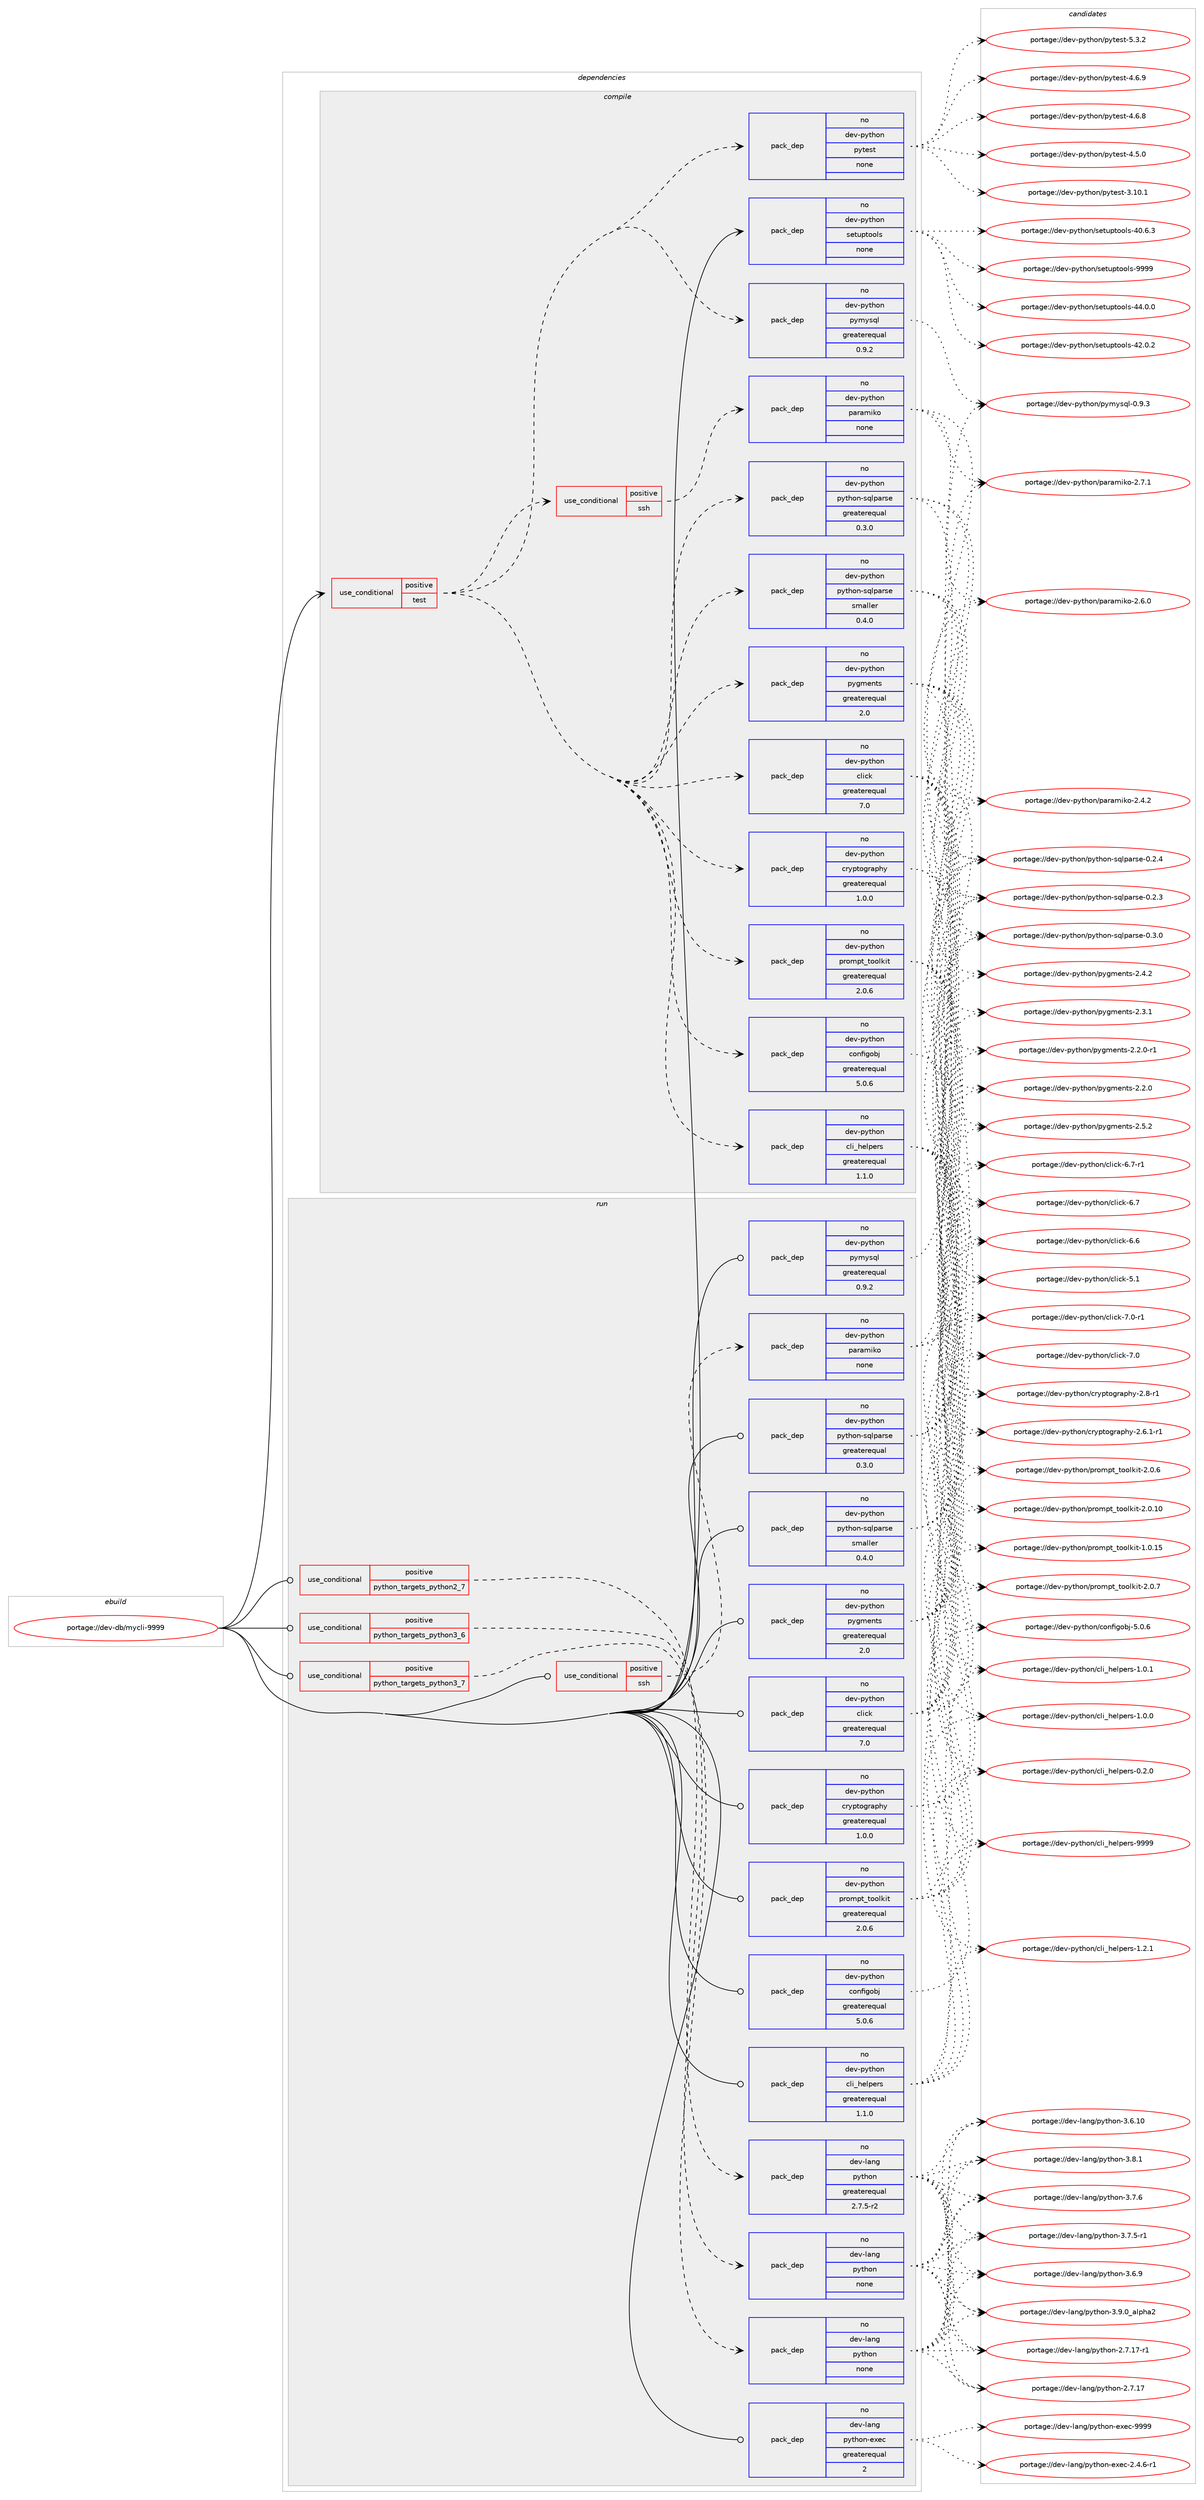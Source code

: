 digraph prolog {

# *************
# Graph options
# *************

newrank=true;
concentrate=true;
compound=true;
graph [rankdir=LR,fontname=Helvetica,fontsize=10,ranksep=1.5];#, ranksep=2.5, nodesep=0.2];
edge  [arrowhead=vee];
node  [fontname=Helvetica,fontsize=10];

# **********
# The ebuild
# **********

subgraph cluster_leftcol {
color=gray;
rank=same;
label=<<i>ebuild</i>>;
id [label="portage://dev-db/mycli-9999", color=red, width=4, href="../dev-db/mycli-9999.svg"];
}

# ****************
# The dependencies
# ****************

subgraph cluster_midcol {
color=gray;
label=<<i>dependencies</i>>;
subgraph cluster_compile {
fillcolor="#eeeeee";
style=filled;
label=<<i>compile</i>>;
subgraph cond138036 {
dependency582693 [label=<<TABLE BORDER="0" CELLBORDER="1" CELLSPACING="0" CELLPADDING="4"><TR><TD ROWSPAN="3" CELLPADDING="10">use_conditional</TD></TR><TR><TD>positive</TD></TR><TR><TD>test</TD></TR></TABLE>>, shape=none, color=red];
subgraph pack437403 {
dependency582694 [label=<<TABLE BORDER="0" CELLBORDER="1" CELLSPACING="0" CELLPADDING="4" WIDTH="220"><TR><TD ROWSPAN="6" CELLPADDING="30">pack_dep</TD></TR><TR><TD WIDTH="110">no</TD></TR><TR><TD>dev-python</TD></TR><TR><TD>pytest</TD></TR><TR><TD>none</TD></TR><TR><TD></TD></TR></TABLE>>, shape=none, color=blue];
}
dependency582693:e -> dependency582694:w [weight=20,style="dashed",arrowhead="vee"];
subgraph pack437404 {
dependency582695 [label=<<TABLE BORDER="0" CELLBORDER="1" CELLSPACING="0" CELLPADDING="4" WIDTH="220"><TR><TD ROWSPAN="6" CELLPADDING="30">pack_dep</TD></TR><TR><TD WIDTH="110">no</TD></TR><TR><TD>dev-python</TD></TR><TR><TD>cli_helpers</TD></TR><TR><TD>greaterequal</TD></TR><TR><TD>1.1.0</TD></TR></TABLE>>, shape=none, color=blue];
}
dependency582693:e -> dependency582695:w [weight=20,style="dashed",arrowhead="vee"];
subgraph pack437405 {
dependency582696 [label=<<TABLE BORDER="0" CELLBORDER="1" CELLSPACING="0" CELLPADDING="4" WIDTH="220"><TR><TD ROWSPAN="6" CELLPADDING="30">pack_dep</TD></TR><TR><TD WIDTH="110">no</TD></TR><TR><TD>dev-python</TD></TR><TR><TD>click</TD></TR><TR><TD>greaterequal</TD></TR><TR><TD>7.0</TD></TR></TABLE>>, shape=none, color=blue];
}
dependency582693:e -> dependency582696:w [weight=20,style="dashed",arrowhead="vee"];
subgraph pack437406 {
dependency582697 [label=<<TABLE BORDER="0" CELLBORDER="1" CELLSPACING="0" CELLPADDING="4" WIDTH="220"><TR><TD ROWSPAN="6" CELLPADDING="30">pack_dep</TD></TR><TR><TD WIDTH="110">no</TD></TR><TR><TD>dev-python</TD></TR><TR><TD>configobj</TD></TR><TR><TD>greaterequal</TD></TR><TR><TD>5.0.6</TD></TR></TABLE>>, shape=none, color=blue];
}
dependency582693:e -> dependency582697:w [weight=20,style="dashed",arrowhead="vee"];
subgraph pack437407 {
dependency582698 [label=<<TABLE BORDER="0" CELLBORDER="1" CELLSPACING="0" CELLPADDING="4" WIDTH="220"><TR><TD ROWSPAN="6" CELLPADDING="30">pack_dep</TD></TR><TR><TD WIDTH="110">no</TD></TR><TR><TD>dev-python</TD></TR><TR><TD>cryptography</TD></TR><TR><TD>greaterequal</TD></TR><TR><TD>1.0.0</TD></TR></TABLE>>, shape=none, color=blue];
}
dependency582693:e -> dependency582698:w [weight=20,style="dashed",arrowhead="vee"];
subgraph pack437408 {
dependency582699 [label=<<TABLE BORDER="0" CELLBORDER="1" CELLSPACING="0" CELLPADDING="4" WIDTH="220"><TR><TD ROWSPAN="6" CELLPADDING="30">pack_dep</TD></TR><TR><TD WIDTH="110">no</TD></TR><TR><TD>dev-python</TD></TR><TR><TD>prompt_toolkit</TD></TR><TR><TD>greaterequal</TD></TR><TR><TD>2.0.6</TD></TR></TABLE>>, shape=none, color=blue];
}
dependency582693:e -> dependency582699:w [weight=20,style="dashed",arrowhead="vee"];
subgraph pack437409 {
dependency582700 [label=<<TABLE BORDER="0" CELLBORDER="1" CELLSPACING="0" CELLPADDING="4" WIDTH="220"><TR><TD ROWSPAN="6" CELLPADDING="30">pack_dep</TD></TR><TR><TD WIDTH="110">no</TD></TR><TR><TD>dev-python</TD></TR><TR><TD>pygments</TD></TR><TR><TD>greaterequal</TD></TR><TR><TD>2.0</TD></TR></TABLE>>, shape=none, color=blue];
}
dependency582693:e -> dependency582700:w [weight=20,style="dashed",arrowhead="vee"];
subgraph pack437410 {
dependency582701 [label=<<TABLE BORDER="0" CELLBORDER="1" CELLSPACING="0" CELLPADDING="4" WIDTH="220"><TR><TD ROWSPAN="6" CELLPADDING="30">pack_dep</TD></TR><TR><TD WIDTH="110">no</TD></TR><TR><TD>dev-python</TD></TR><TR><TD>pymysql</TD></TR><TR><TD>greaterequal</TD></TR><TR><TD>0.9.2</TD></TR></TABLE>>, shape=none, color=blue];
}
dependency582693:e -> dependency582701:w [weight=20,style="dashed",arrowhead="vee"];
subgraph pack437411 {
dependency582702 [label=<<TABLE BORDER="0" CELLBORDER="1" CELLSPACING="0" CELLPADDING="4" WIDTH="220"><TR><TD ROWSPAN="6" CELLPADDING="30">pack_dep</TD></TR><TR><TD WIDTH="110">no</TD></TR><TR><TD>dev-python</TD></TR><TR><TD>python-sqlparse</TD></TR><TR><TD>greaterequal</TD></TR><TR><TD>0.3.0</TD></TR></TABLE>>, shape=none, color=blue];
}
dependency582693:e -> dependency582702:w [weight=20,style="dashed",arrowhead="vee"];
subgraph pack437412 {
dependency582703 [label=<<TABLE BORDER="0" CELLBORDER="1" CELLSPACING="0" CELLPADDING="4" WIDTH="220"><TR><TD ROWSPAN="6" CELLPADDING="30">pack_dep</TD></TR><TR><TD WIDTH="110">no</TD></TR><TR><TD>dev-python</TD></TR><TR><TD>python-sqlparse</TD></TR><TR><TD>smaller</TD></TR><TR><TD>0.4.0</TD></TR></TABLE>>, shape=none, color=blue];
}
dependency582693:e -> dependency582703:w [weight=20,style="dashed",arrowhead="vee"];
subgraph cond138037 {
dependency582704 [label=<<TABLE BORDER="0" CELLBORDER="1" CELLSPACING="0" CELLPADDING="4"><TR><TD ROWSPAN="3" CELLPADDING="10">use_conditional</TD></TR><TR><TD>positive</TD></TR><TR><TD>ssh</TD></TR></TABLE>>, shape=none, color=red];
subgraph pack437413 {
dependency582705 [label=<<TABLE BORDER="0" CELLBORDER="1" CELLSPACING="0" CELLPADDING="4" WIDTH="220"><TR><TD ROWSPAN="6" CELLPADDING="30">pack_dep</TD></TR><TR><TD WIDTH="110">no</TD></TR><TR><TD>dev-python</TD></TR><TR><TD>paramiko</TD></TR><TR><TD>none</TD></TR><TR><TD></TD></TR></TABLE>>, shape=none, color=blue];
}
dependency582704:e -> dependency582705:w [weight=20,style="dashed",arrowhead="vee"];
}
dependency582693:e -> dependency582704:w [weight=20,style="dashed",arrowhead="vee"];
}
id:e -> dependency582693:w [weight=20,style="solid",arrowhead="vee"];
subgraph pack437414 {
dependency582706 [label=<<TABLE BORDER="0" CELLBORDER="1" CELLSPACING="0" CELLPADDING="4" WIDTH="220"><TR><TD ROWSPAN="6" CELLPADDING="30">pack_dep</TD></TR><TR><TD WIDTH="110">no</TD></TR><TR><TD>dev-python</TD></TR><TR><TD>setuptools</TD></TR><TR><TD>none</TD></TR><TR><TD></TD></TR></TABLE>>, shape=none, color=blue];
}
id:e -> dependency582706:w [weight=20,style="solid",arrowhead="vee"];
}
subgraph cluster_compileandrun {
fillcolor="#eeeeee";
style=filled;
label=<<i>compile and run</i>>;
}
subgraph cluster_run {
fillcolor="#eeeeee";
style=filled;
label=<<i>run</i>>;
subgraph cond138038 {
dependency582707 [label=<<TABLE BORDER="0" CELLBORDER="1" CELLSPACING="0" CELLPADDING="4"><TR><TD ROWSPAN="3" CELLPADDING="10">use_conditional</TD></TR><TR><TD>positive</TD></TR><TR><TD>python_targets_python2_7</TD></TR></TABLE>>, shape=none, color=red];
subgraph pack437415 {
dependency582708 [label=<<TABLE BORDER="0" CELLBORDER="1" CELLSPACING="0" CELLPADDING="4" WIDTH="220"><TR><TD ROWSPAN="6" CELLPADDING="30">pack_dep</TD></TR><TR><TD WIDTH="110">no</TD></TR><TR><TD>dev-lang</TD></TR><TR><TD>python</TD></TR><TR><TD>greaterequal</TD></TR><TR><TD>2.7.5-r2</TD></TR></TABLE>>, shape=none, color=blue];
}
dependency582707:e -> dependency582708:w [weight=20,style="dashed",arrowhead="vee"];
}
id:e -> dependency582707:w [weight=20,style="solid",arrowhead="odot"];
subgraph cond138039 {
dependency582709 [label=<<TABLE BORDER="0" CELLBORDER="1" CELLSPACING="0" CELLPADDING="4"><TR><TD ROWSPAN="3" CELLPADDING="10">use_conditional</TD></TR><TR><TD>positive</TD></TR><TR><TD>python_targets_python3_6</TD></TR></TABLE>>, shape=none, color=red];
subgraph pack437416 {
dependency582710 [label=<<TABLE BORDER="0" CELLBORDER="1" CELLSPACING="0" CELLPADDING="4" WIDTH="220"><TR><TD ROWSPAN="6" CELLPADDING="30">pack_dep</TD></TR><TR><TD WIDTH="110">no</TD></TR><TR><TD>dev-lang</TD></TR><TR><TD>python</TD></TR><TR><TD>none</TD></TR><TR><TD></TD></TR></TABLE>>, shape=none, color=blue];
}
dependency582709:e -> dependency582710:w [weight=20,style="dashed",arrowhead="vee"];
}
id:e -> dependency582709:w [weight=20,style="solid",arrowhead="odot"];
subgraph cond138040 {
dependency582711 [label=<<TABLE BORDER="0" CELLBORDER="1" CELLSPACING="0" CELLPADDING="4"><TR><TD ROWSPAN="3" CELLPADDING="10">use_conditional</TD></TR><TR><TD>positive</TD></TR><TR><TD>python_targets_python3_7</TD></TR></TABLE>>, shape=none, color=red];
subgraph pack437417 {
dependency582712 [label=<<TABLE BORDER="0" CELLBORDER="1" CELLSPACING="0" CELLPADDING="4" WIDTH="220"><TR><TD ROWSPAN="6" CELLPADDING="30">pack_dep</TD></TR><TR><TD WIDTH="110">no</TD></TR><TR><TD>dev-lang</TD></TR><TR><TD>python</TD></TR><TR><TD>none</TD></TR><TR><TD></TD></TR></TABLE>>, shape=none, color=blue];
}
dependency582711:e -> dependency582712:w [weight=20,style="dashed",arrowhead="vee"];
}
id:e -> dependency582711:w [weight=20,style="solid",arrowhead="odot"];
subgraph cond138041 {
dependency582713 [label=<<TABLE BORDER="0" CELLBORDER="1" CELLSPACING="0" CELLPADDING="4"><TR><TD ROWSPAN="3" CELLPADDING="10">use_conditional</TD></TR><TR><TD>positive</TD></TR><TR><TD>ssh</TD></TR></TABLE>>, shape=none, color=red];
subgraph pack437418 {
dependency582714 [label=<<TABLE BORDER="0" CELLBORDER="1" CELLSPACING="0" CELLPADDING="4" WIDTH="220"><TR><TD ROWSPAN="6" CELLPADDING="30">pack_dep</TD></TR><TR><TD WIDTH="110">no</TD></TR><TR><TD>dev-python</TD></TR><TR><TD>paramiko</TD></TR><TR><TD>none</TD></TR><TR><TD></TD></TR></TABLE>>, shape=none, color=blue];
}
dependency582713:e -> dependency582714:w [weight=20,style="dashed",arrowhead="vee"];
}
id:e -> dependency582713:w [weight=20,style="solid",arrowhead="odot"];
subgraph pack437419 {
dependency582715 [label=<<TABLE BORDER="0" CELLBORDER="1" CELLSPACING="0" CELLPADDING="4" WIDTH="220"><TR><TD ROWSPAN="6" CELLPADDING="30">pack_dep</TD></TR><TR><TD WIDTH="110">no</TD></TR><TR><TD>dev-lang</TD></TR><TR><TD>python-exec</TD></TR><TR><TD>greaterequal</TD></TR><TR><TD>2</TD></TR></TABLE>>, shape=none, color=blue];
}
id:e -> dependency582715:w [weight=20,style="solid",arrowhead="odot"];
subgraph pack437420 {
dependency582716 [label=<<TABLE BORDER="0" CELLBORDER="1" CELLSPACING="0" CELLPADDING="4" WIDTH="220"><TR><TD ROWSPAN="6" CELLPADDING="30">pack_dep</TD></TR><TR><TD WIDTH="110">no</TD></TR><TR><TD>dev-python</TD></TR><TR><TD>cli_helpers</TD></TR><TR><TD>greaterequal</TD></TR><TR><TD>1.1.0</TD></TR></TABLE>>, shape=none, color=blue];
}
id:e -> dependency582716:w [weight=20,style="solid",arrowhead="odot"];
subgraph pack437421 {
dependency582717 [label=<<TABLE BORDER="0" CELLBORDER="1" CELLSPACING="0" CELLPADDING="4" WIDTH="220"><TR><TD ROWSPAN="6" CELLPADDING="30">pack_dep</TD></TR><TR><TD WIDTH="110">no</TD></TR><TR><TD>dev-python</TD></TR><TR><TD>click</TD></TR><TR><TD>greaterequal</TD></TR><TR><TD>7.0</TD></TR></TABLE>>, shape=none, color=blue];
}
id:e -> dependency582717:w [weight=20,style="solid",arrowhead="odot"];
subgraph pack437422 {
dependency582718 [label=<<TABLE BORDER="0" CELLBORDER="1" CELLSPACING="0" CELLPADDING="4" WIDTH="220"><TR><TD ROWSPAN="6" CELLPADDING="30">pack_dep</TD></TR><TR><TD WIDTH="110">no</TD></TR><TR><TD>dev-python</TD></TR><TR><TD>configobj</TD></TR><TR><TD>greaterequal</TD></TR><TR><TD>5.0.6</TD></TR></TABLE>>, shape=none, color=blue];
}
id:e -> dependency582718:w [weight=20,style="solid",arrowhead="odot"];
subgraph pack437423 {
dependency582719 [label=<<TABLE BORDER="0" CELLBORDER="1" CELLSPACING="0" CELLPADDING="4" WIDTH="220"><TR><TD ROWSPAN="6" CELLPADDING="30">pack_dep</TD></TR><TR><TD WIDTH="110">no</TD></TR><TR><TD>dev-python</TD></TR><TR><TD>cryptography</TD></TR><TR><TD>greaterequal</TD></TR><TR><TD>1.0.0</TD></TR></TABLE>>, shape=none, color=blue];
}
id:e -> dependency582719:w [weight=20,style="solid",arrowhead="odot"];
subgraph pack437424 {
dependency582720 [label=<<TABLE BORDER="0" CELLBORDER="1" CELLSPACING="0" CELLPADDING="4" WIDTH="220"><TR><TD ROWSPAN="6" CELLPADDING="30">pack_dep</TD></TR><TR><TD WIDTH="110">no</TD></TR><TR><TD>dev-python</TD></TR><TR><TD>prompt_toolkit</TD></TR><TR><TD>greaterequal</TD></TR><TR><TD>2.0.6</TD></TR></TABLE>>, shape=none, color=blue];
}
id:e -> dependency582720:w [weight=20,style="solid",arrowhead="odot"];
subgraph pack437425 {
dependency582721 [label=<<TABLE BORDER="0" CELLBORDER="1" CELLSPACING="0" CELLPADDING="4" WIDTH="220"><TR><TD ROWSPAN="6" CELLPADDING="30">pack_dep</TD></TR><TR><TD WIDTH="110">no</TD></TR><TR><TD>dev-python</TD></TR><TR><TD>pygments</TD></TR><TR><TD>greaterequal</TD></TR><TR><TD>2.0</TD></TR></TABLE>>, shape=none, color=blue];
}
id:e -> dependency582721:w [weight=20,style="solid",arrowhead="odot"];
subgraph pack437426 {
dependency582722 [label=<<TABLE BORDER="0" CELLBORDER="1" CELLSPACING="0" CELLPADDING="4" WIDTH="220"><TR><TD ROWSPAN="6" CELLPADDING="30">pack_dep</TD></TR><TR><TD WIDTH="110">no</TD></TR><TR><TD>dev-python</TD></TR><TR><TD>pymysql</TD></TR><TR><TD>greaterequal</TD></TR><TR><TD>0.9.2</TD></TR></TABLE>>, shape=none, color=blue];
}
id:e -> dependency582722:w [weight=20,style="solid",arrowhead="odot"];
subgraph pack437427 {
dependency582723 [label=<<TABLE BORDER="0" CELLBORDER="1" CELLSPACING="0" CELLPADDING="4" WIDTH="220"><TR><TD ROWSPAN="6" CELLPADDING="30">pack_dep</TD></TR><TR><TD WIDTH="110">no</TD></TR><TR><TD>dev-python</TD></TR><TR><TD>python-sqlparse</TD></TR><TR><TD>greaterequal</TD></TR><TR><TD>0.3.0</TD></TR></TABLE>>, shape=none, color=blue];
}
id:e -> dependency582723:w [weight=20,style="solid",arrowhead="odot"];
subgraph pack437428 {
dependency582724 [label=<<TABLE BORDER="0" CELLBORDER="1" CELLSPACING="0" CELLPADDING="4" WIDTH="220"><TR><TD ROWSPAN="6" CELLPADDING="30">pack_dep</TD></TR><TR><TD WIDTH="110">no</TD></TR><TR><TD>dev-python</TD></TR><TR><TD>python-sqlparse</TD></TR><TR><TD>smaller</TD></TR><TR><TD>0.4.0</TD></TR></TABLE>>, shape=none, color=blue];
}
id:e -> dependency582724:w [weight=20,style="solid",arrowhead="odot"];
}
}

# **************
# The candidates
# **************

subgraph cluster_choices {
rank=same;
color=gray;
label=<<i>candidates</i>>;

subgraph choice437403 {
color=black;
nodesep=1;
choice1001011184511212111610411111047112121116101115116455346514650 [label="portage://dev-python/pytest-5.3.2", color=red, width=4,href="../dev-python/pytest-5.3.2.svg"];
choice1001011184511212111610411111047112121116101115116455246544657 [label="portage://dev-python/pytest-4.6.9", color=red, width=4,href="../dev-python/pytest-4.6.9.svg"];
choice1001011184511212111610411111047112121116101115116455246544656 [label="portage://dev-python/pytest-4.6.8", color=red, width=4,href="../dev-python/pytest-4.6.8.svg"];
choice1001011184511212111610411111047112121116101115116455246534648 [label="portage://dev-python/pytest-4.5.0", color=red, width=4,href="../dev-python/pytest-4.5.0.svg"];
choice100101118451121211161041111104711212111610111511645514649484649 [label="portage://dev-python/pytest-3.10.1", color=red, width=4,href="../dev-python/pytest-3.10.1.svg"];
dependency582694:e -> choice1001011184511212111610411111047112121116101115116455346514650:w [style=dotted,weight="100"];
dependency582694:e -> choice1001011184511212111610411111047112121116101115116455246544657:w [style=dotted,weight="100"];
dependency582694:e -> choice1001011184511212111610411111047112121116101115116455246544656:w [style=dotted,weight="100"];
dependency582694:e -> choice1001011184511212111610411111047112121116101115116455246534648:w [style=dotted,weight="100"];
dependency582694:e -> choice100101118451121211161041111104711212111610111511645514649484649:w [style=dotted,weight="100"];
}
subgraph choice437404 {
color=black;
nodesep=1;
choice100101118451121211161041111104799108105951041011081121011141154557575757 [label="portage://dev-python/cli_helpers-9999", color=red, width=4,href="../dev-python/cli_helpers-9999.svg"];
choice10010111845112121116104111110479910810595104101108112101114115454946504649 [label="portage://dev-python/cli_helpers-1.2.1", color=red, width=4,href="../dev-python/cli_helpers-1.2.1.svg"];
choice10010111845112121116104111110479910810595104101108112101114115454946484649 [label="portage://dev-python/cli_helpers-1.0.1", color=red, width=4,href="../dev-python/cli_helpers-1.0.1.svg"];
choice10010111845112121116104111110479910810595104101108112101114115454946484648 [label="portage://dev-python/cli_helpers-1.0.0", color=red, width=4,href="../dev-python/cli_helpers-1.0.0.svg"];
choice10010111845112121116104111110479910810595104101108112101114115454846504648 [label="portage://dev-python/cli_helpers-0.2.0", color=red, width=4,href="../dev-python/cli_helpers-0.2.0.svg"];
dependency582695:e -> choice100101118451121211161041111104799108105951041011081121011141154557575757:w [style=dotted,weight="100"];
dependency582695:e -> choice10010111845112121116104111110479910810595104101108112101114115454946504649:w [style=dotted,weight="100"];
dependency582695:e -> choice10010111845112121116104111110479910810595104101108112101114115454946484649:w [style=dotted,weight="100"];
dependency582695:e -> choice10010111845112121116104111110479910810595104101108112101114115454946484648:w [style=dotted,weight="100"];
dependency582695:e -> choice10010111845112121116104111110479910810595104101108112101114115454846504648:w [style=dotted,weight="100"];
}
subgraph choice437405 {
color=black;
nodesep=1;
choice10010111845112121116104111110479910810599107455546484511449 [label="portage://dev-python/click-7.0-r1", color=red, width=4,href="../dev-python/click-7.0-r1.svg"];
choice1001011184511212111610411111047991081059910745554648 [label="portage://dev-python/click-7.0", color=red, width=4,href="../dev-python/click-7.0.svg"];
choice10010111845112121116104111110479910810599107455446554511449 [label="portage://dev-python/click-6.7-r1", color=red, width=4,href="../dev-python/click-6.7-r1.svg"];
choice1001011184511212111610411111047991081059910745544655 [label="portage://dev-python/click-6.7", color=red, width=4,href="../dev-python/click-6.7.svg"];
choice1001011184511212111610411111047991081059910745544654 [label="portage://dev-python/click-6.6", color=red, width=4,href="../dev-python/click-6.6.svg"];
choice1001011184511212111610411111047991081059910745534649 [label="portage://dev-python/click-5.1", color=red, width=4,href="../dev-python/click-5.1.svg"];
dependency582696:e -> choice10010111845112121116104111110479910810599107455546484511449:w [style=dotted,weight="100"];
dependency582696:e -> choice1001011184511212111610411111047991081059910745554648:w [style=dotted,weight="100"];
dependency582696:e -> choice10010111845112121116104111110479910810599107455446554511449:w [style=dotted,weight="100"];
dependency582696:e -> choice1001011184511212111610411111047991081059910745544655:w [style=dotted,weight="100"];
dependency582696:e -> choice1001011184511212111610411111047991081059910745544654:w [style=dotted,weight="100"];
dependency582696:e -> choice1001011184511212111610411111047991081059910745534649:w [style=dotted,weight="100"];
}
subgraph choice437406 {
color=black;
nodesep=1;
choice10010111845112121116104111110479911111010210510311198106455346484654 [label="portage://dev-python/configobj-5.0.6", color=red, width=4,href="../dev-python/configobj-5.0.6.svg"];
dependency582697:e -> choice10010111845112121116104111110479911111010210510311198106455346484654:w [style=dotted,weight="100"];
}
subgraph choice437407 {
color=black;
nodesep=1;
choice10010111845112121116104111110479911412111211611110311497112104121455046564511449 [label="portage://dev-python/cryptography-2.8-r1", color=red, width=4,href="../dev-python/cryptography-2.8-r1.svg"];
choice100101118451121211161041111104799114121112116111103114971121041214550465446494511449 [label="portage://dev-python/cryptography-2.6.1-r1", color=red, width=4,href="../dev-python/cryptography-2.6.1-r1.svg"];
dependency582698:e -> choice10010111845112121116104111110479911412111211611110311497112104121455046564511449:w [style=dotted,weight="100"];
dependency582698:e -> choice100101118451121211161041111104799114121112116111103114971121041214550465446494511449:w [style=dotted,weight="100"];
}
subgraph choice437408 {
color=black;
nodesep=1;
choice100101118451121211161041111104711211411110911211695116111111108107105116455046484655 [label="portage://dev-python/prompt_toolkit-2.0.7", color=red, width=4,href="../dev-python/prompt_toolkit-2.0.7.svg"];
choice100101118451121211161041111104711211411110911211695116111111108107105116455046484654 [label="portage://dev-python/prompt_toolkit-2.0.6", color=red, width=4,href="../dev-python/prompt_toolkit-2.0.6.svg"];
choice10010111845112121116104111110471121141111091121169511611111110810710511645504648464948 [label="portage://dev-python/prompt_toolkit-2.0.10", color=red, width=4,href="../dev-python/prompt_toolkit-2.0.10.svg"];
choice10010111845112121116104111110471121141111091121169511611111110810710511645494648464953 [label="portage://dev-python/prompt_toolkit-1.0.15", color=red, width=4,href="../dev-python/prompt_toolkit-1.0.15.svg"];
dependency582699:e -> choice100101118451121211161041111104711211411110911211695116111111108107105116455046484655:w [style=dotted,weight="100"];
dependency582699:e -> choice100101118451121211161041111104711211411110911211695116111111108107105116455046484654:w [style=dotted,weight="100"];
dependency582699:e -> choice10010111845112121116104111110471121141111091121169511611111110810710511645504648464948:w [style=dotted,weight="100"];
dependency582699:e -> choice10010111845112121116104111110471121141111091121169511611111110810710511645494648464953:w [style=dotted,weight="100"];
}
subgraph choice437409 {
color=black;
nodesep=1;
choice1001011184511212111610411111047112121103109101110116115455046534650 [label="portage://dev-python/pygments-2.5.2", color=red, width=4,href="../dev-python/pygments-2.5.2.svg"];
choice1001011184511212111610411111047112121103109101110116115455046524650 [label="portage://dev-python/pygments-2.4.2", color=red, width=4,href="../dev-python/pygments-2.4.2.svg"];
choice1001011184511212111610411111047112121103109101110116115455046514649 [label="portage://dev-python/pygments-2.3.1", color=red, width=4,href="../dev-python/pygments-2.3.1.svg"];
choice10010111845112121116104111110471121211031091011101161154550465046484511449 [label="portage://dev-python/pygments-2.2.0-r1", color=red, width=4,href="../dev-python/pygments-2.2.0-r1.svg"];
choice1001011184511212111610411111047112121103109101110116115455046504648 [label="portage://dev-python/pygments-2.2.0", color=red, width=4,href="../dev-python/pygments-2.2.0.svg"];
dependency582700:e -> choice1001011184511212111610411111047112121103109101110116115455046534650:w [style=dotted,weight="100"];
dependency582700:e -> choice1001011184511212111610411111047112121103109101110116115455046524650:w [style=dotted,weight="100"];
dependency582700:e -> choice1001011184511212111610411111047112121103109101110116115455046514649:w [style=dotted,weight="100"];
dependency582700:e -> choice10010111845112121116104111110471121211031091011101161154550465046484511449:w [style=dotted,weight="100"];
dependency582700:e -> choice1001011184511212111610411111047112121103109101110116115455046504648:w [style=dotted,weight="100"];
}
subgraph choice437410 {
color=black;
nodesep=1;
choice1001011184511212111610411111047112121109121115113108454846574651 [label="portage://dev-python/pymysql-0.9.3", color=red, width=4,href="../dev-python/pymysql-0.9.3.svg"];
dependency582701:e -> choice1001011184511212111610411111047112121109121115113108454846574651:w [style=dotted,weight="100"];
}
subgraph choice437411 {
color=black;
nodesep=1;
choice10010111845112121116104111110471121211161041111104511511310811297114115101454846514648 [label="portage://dev-python/python-sqlparse-0.3.0", color=red, width=4,href="../dev-python/python-sqlparse-0.3.0.svg"];
choice10010111845112121116104111110471121211161041111104511511310811297114115101454846504652 [label="portage://dev-python/python-sqlparse-0.2.4", color=red, width=4,href="../dev-python/python-sqlparse-0.2.4.svg"];
choice10010111845112121116104111110471121211161041111104511511310811297114115101454846504651 [label="portage://dev-python/python-sqlparse-0.2.3", color=red, width=4,href="../dev-python/python-sqlparse-0.2.3.svg"];
dependency582702:e -> choice10010111845112121116104111110471121211161041111104511511310811297114115101454846514648:w [style=dotted,weight="100"];
dependency582702:e -> choice10010111845112121116104111110471121211161041111104511511310811297114115101454846504652:w [style=dotted,weight="100"];
dependency582702:e -> choice10010111845112121116104111110471121211161041111104511511310811297114115101454846504651:w [style=dotted,weight="100"];
}
subgraph choice437412 {
color=black;
nodesep=1;
choice10010111845112121116104111110471121211161041111104511511310811297114115101454846514648 [label="portage://dev-python/python-sqlparse-0.3.0", color=red, width=4,href="../dev-python/python-sqlparse-0.3.0.svg"];
choice10010111845112121116104111110471121211161041111104511511310811297114115101454846504652 [label="portage://dev-python/python-sqlparse-0.2.4", color=red, width=4,href="../dev-python/python-sqlparse-0.2.4.svg"];
choice10010111845112121116104111110471121211161041111104511511310811297114115101454846504651 [label="portage://dev-python/python-sqlparse-0.2.3", color=red, width=4,href="../dev-python/python-sqlparse-0.2.3.svg"];
dependency582703:e -> choice10010111845112121116104111110471121211161041111104511511310811297114115101454846514648:w [style=dotted,weight="100"];
dependency582703:e -> choice10010111845112121116104111110471121211161041111104511511310811297114115101454846504652:w [style=dotted,weight="100"];
dependency582703:e -> choice10010111845112121116104111110471121211161041111104511511310811297114115101454846504651:w [style=dotted,weight="100"];
}
subgraph choice437413 {
color=black;
nodesep=1;
choice10010111845112121116104111110471129711497109105107111455046554649 [label="portage://dev-python/paramiko-2.7.1", color=red, width=4,href="../dev-python/paramiko-2.7.1.svg"];
choice10010111845112121116104111110471129711497109105107111455046544648 [label="portage://dev-python/paramiko-2.6.0", color=red, width=4,href="../dev-python/paramiko-2.6.0.svg"];
choice10010111845112121116104111110471129711497109105107111455046524650 [label="portage://dev-python/paramiko-2.4.2", color=red, width=4,href="../dev-python/paramiko-2.4.2.svg"];
dependency582705:e -> choice10010111845112121116104111110471129711497109105107111455046554649:w [style=dotted,weight="100"];
dependency582705:e -> choice10010111845112121116104111110471129711497109105107111455046544648:w [style=dotted,weight="100"];
dependency582705:e -> choice10010111845112121116104111110471129711497109105107111455046524650:w [style=dotted,weight="100"];
}
subgraph choice437414 {
color=black;
nodesep=1;
choice10010111845112121116104111110471151011161171121161111111081154557575757 [label="portage://dev-python/setuptools-9999", color=red, width=4,href="../dev-python/setuptools-9999.svg"];
choice100101118451121211161041111104711510111611711211611111110811545525246484648 [label="portage://dev-python/setuptools-44.0.0", color=red, width=4,href="../dev-python/setuptools-44.0.0.svg"];
choice100101118451121211161041111104711510111611711211611111110811545525046484650 [label="portage://dev-python/setuptools-42.0.2", color=red, width=4,href="../dev-python/setuptools-42.0.2.svg"];
choice100101118451121211161041111104711510111611711211611111110811545524846544651 [label="portage://dev-python/setuptools-40.6.3", color=red, width=4,href="../dev-python/setuptools-40.6.3.svg"];
dependency582706:e -> choice10010111845112121116104111110471151011161171121161111111081154557575757:w [style=dotted,weight="100"];
dependency582706:e -> choice100101118451121211161041111104711510111611711211611111110811545525246484648:w [style=dotted,weight="100"];
dependency582706:e -> choice100101118451121211161041111104711510111611711211611111110811545525046484650:w [style=dotted,weight="100"];
dependency582706:e -> choice100101118451121211161041111104711510111611711211611111110811545524846544651:w [style=dotted,weight="100"];
}
subgraph choice437415 {
color=black;
nodesep=1;
choice10010111845108971101034711212111610411111045514657464895971081121049750 [label="portage://dev-lang/python-3.9.0_alpha2", color=red, width=4,href="../dev-lang/python-3.9.0_alpha2.svg"];
choice100101118451089711010347112121116104111110455146564649 [label="portage://dev-lang/python-3.8.1", color=red, width=4,href="../dev-lang/python-3.8.1.svg"];
choice100101118451089711010347112121116104111110455146554654 [label="portage://dev-lang/python-3.7.6", color=red, width=4,href="../dev-lang/python-3.7.6.svg"];
choice1001011184510897110103471121211161041111104551465546534511449 [label="portage://dev-lang/python-3.7.5-r1", color=red, width=4,href="../dev-lang/python-3.7.5-r1.svg"];
choice100101118451089711010347112121116104111110455146544657 [label="portage://dev-lang/python-3.6.9", color=red, width=4,href="../dev-lang/python-3.6.9.svg"];
choice10010111845108971101034711212111610411111045514654464948 [label="portage://dev-lang/python-3.6.10", color=red, width=4,href="../dev-lang/python-3.6.10.svg"];
choice100101118451089711010347112121116104111110455046554649554511449 [label="portage://dev-lang/python-2.7.17-r1", color=red, width=4,href="../dev-lang/python-2.7.17-r1.svg"];
choice10010111845108971101034711212111610411111045504655464955 [label="portage://dev-lang/python-2.7.17", color=red, width=4,href="../dev-lang/python-2.7.17.svg"];
dependency582708:e -> choice10010111845108971101034711212111610411111045514657464895971081121049750:w [style=dotted,weight="100"];
dependency582708:e -> choice100101118451089711010347112121116104111110455146564649:w [style=dotted,weight="100"];
dependency582708:e -> choice100101118451089711010347112121116104111110455146554654:w [style=dotted,weight="100"];
dependency582708:e -> choice1001011184510897110103471121211161041111104551465546534511449:w [style=dotted,weight="100"];
dependency582708:e -> choice100101118451089711010347112121116104111110455146544657:w [style=dotted,weight="100"];
dependency582708:e -> choice10010111845108971101034711212111610411111045514654464948:w [style=dotted,weight="100"];
dependency582708:e -> choice100101118451089711010347112121116104111110455046554649554511449:w [style=dotted,weight="100"];
dependency582708:e -> choice10010111845108971101034711212111610411111045504655464955:w [style=dotted,weight="100"];
}
subgraph choice437416 {
color=black;
nodesep=1;
choice10010111845108971101034711212111610411111045514657464895971081121049750 [label="portage://dev-lang/python-3.9.0_alpha2", color=red, width=4,href="../dev-lang/python-3.9.0_alpha2.svg"];
choice100101118451089711010347112121116104111110455146564649 [label="portage://dev-lang/python-3.8.1", color=red, width=4,href="../dev-lang/python-3.8.1.svg"];
choice100101118451089711010347112121116104111110455146554654 [label="portage://dev-lang/python-3.7.6", color=red, width=4,href="../dev-lang/python-3.7.6.svg"];
choice1001011184510897110103471121211161041111104551465546534511449 [label="portage://dev-lang/python-3.7.5-r1", color=red, width=4,href="../dev-lang/python-3.7.5-r1.svg"];
choice100101118451089711010347112121116104111110455146544657 [label="portage://dev-lang/python-3.6.9", color=red, width=4,href="../dev-lang/python-3.6.9.svg"];
choice10010111845108971101034711212111610411111045514654464948 [label="portage://dev-lang/python-3.6.10", color=red, width=4,href="../dev-lang/python-3.6.10.svg"];
choice100101118451089711010347112121116104111110455046554649554511449 [label="portage://dev-lang/python-2.7.17-r1", color=red, width=4,href="../dev-lang/python-2.7.17-r1.svg"];
choice10010111845108971101034711212111610411111045504655464955 [label="portage://dev-lang/python-2.7.17", color=red, width=4,href="../dev-lang/python-2.7.17.svg"];
dependency582710:e -> choice10010111845108971101034711212111610411111045514657464895971081121049750:w [style=dotted,weight="100"];
dependency582710:e -> choice100101118451089711010347112121116104111110455146564649:w [style=dotted,weight="100"];
dependency582710:e -> choice100101118451089711010347112121116104111110455146554654:w [style=dotted,weight="100"];
dependency582710:e -> choice1001011184510897110103471121211161041111104551465546534511449:w [style=dotted,weight="100"];
dependency582710:e -> choice100101118451089711010347112121116104111110455146544657:w [style=dotted,weight="100"];
dependency582710:e -> choice10010111845108971101034711212111610411111045514654464948:w [style=dotted,weight="100"];
dependency582710:e -> choice100101118451089711010347112121116104111110455046554649554511449:w [style=dotted,weight="100"];
dependency582710:e -> choice10010111845108971101034711212111610411111045504655464955:w [style=dotted,weight="100"];
}
subgraph choice437417 {
color=black;
nodesep=1;
choice10010111845108971101034711212111610411111045514657464895971081121049750 [label="portage://dev-lang/python-3.9.0_alpha2", color=red, width=4,href="../dev-lang/python-3.9.0_alpha2.svg"];
choice100101118451089711010347112121116104111110455146564649 [label="portage://dev-lang/python-3.8.1", color=red, width=4,href="../dev-lang/python-3.8.1.svg"];
choice100101118451089711010347112121116104111110455146554654 [label="portage://dev-lang/python-3.7.6", color=red, width=4,href="../dev-lang/python-3.7.6.svg"];
choice1001011184510897110103471121211161041111104551465546534511449 [label="portage://dev-lang/python-3.7.5-r1", color=red, width=4,href="../dev-lang/python-3.7.5-r1.svg"];
choice100101118451089711010347112121116104111110455146544657 [label="portage://dev-lang/python-3.6.9", color=red, width=4,href="../dev-lang/python-3.6.9.svg"];
choice10010111845108971101034711212111610411111045514654464948 [label="portage://dev-lang/python-3.6.10", color=red, width=4,href="../dev-lang/python-3.6.10.svg"];
choice100101118451089711010347112121116104111110455046554649554511449 [label="portage://dev-lang/python-2.7.17-r1", color=red, width=4,href="../dev-lang/python-2.7.17-r1.svg"];
choice10010111845108971101034711212111610411111045504655464955 [label="portage://dev-lang/python-2.7.17", color=red, width=4,href="../dev-lang/python-2.7.17.svg"];
dependency582712:e -> choice10010111845108971101034711212111610411111045514657464895971081121049750:w [style=dotted,weight="100"];
dependency582712:e -> choice100101118451089711010347112121116104111110455146564649:w [style=dotted,weight="100"];
dependency582712:e -> choice100101118451089711010347112121116104111110455146554654:w [style=dotted,weight="100"];
dependency582712:e -> choice1001011184510897110103471121211161041111104551465546534511449:w [style=dotted,weight="100"];
dependency582712:e -> choice100101118451089711010347112121116104111110455146544657:w [style=dotted,weight="100"];
dependency582712:e -> choice10010111845108971101034711212111610411111045514654464948:w [style=dotted,weight="100"];
dependency582712:e -> choice100101118451089711010347112121116104111110455046554649554511449:w [style=dotted,weight="100"];
dependency582712:e -> choice10010111845108971101034711212111610411111045504655464955:w [style=dotted,weight="100"];
}
subgraph choice437418 {
color=black;
nodesep=1;
choice10010111845112121116104111110471129711497109105107111455046554649 [label="portage://dev-python/paramiko-2.7.1", color=red, width=4,href="../dev-python/paramiko-2.7.1.svg"];
choice10010111845112121116104111110471129711497109105107111455046544648 [label="portage://dev-python/paramiko-2.6.0", color=red, width=4,href="../dev-python/paramiko-2.6.0.svg"];
choice10010111845112121116104111110471129711497109105107111455046524650 [label="portage://dev-python/paramiko-2.4.2", color=red, width=4,href="../dev-python/paramiko-2.4.2.svg"];
dependency582714:e -> choice10010111845112121116104111110471129711497109105107111455046554649:w [style=dotted,weight="100"];
dependency582714:e -> choice10010111845112121116104111110471129711497109105107111455046544648:w [style=dotted,weight="100"];
dependency582714:e -> choice10010111845112121116104111110471129711497109105107111455046524650:w [style=dotted,weight="100"];
}
subgraph choice437419 {
color=black;
nodesep=1;
choice10010111845108971101034711212111610411111045101120101994557575757 [label="portage://dev-lang/python-exec-9999", color=red, width=4,href="../dev-lang/python-exec-9999.svg"];
choice10010111845108971101034711212111610411111045101120101994550465246544511449 [label="portage://dev-lang/python-exec-2.4.6-r1", color=red, width=4,href="../dev-lang/python-exec-2.4.6-r1.svg"];
dependency582715:e -> choice10010111845108971101034711212111610411111045101120101994557575757:w [style=dotted,weight="100"];
dependency582715:e -> choice10010111845108971101034711212111610411111045101120101994550465246544511449:w [style=dotted,weight="100"];
}
subgraph choice437420 {
color=black;
nodesep=1;
choice100101118451121211161041111104799108105951041011081121011141154557575757 [label="portage://dev-python/cli_helpers-9999", color=red, width=4,href="../dev-python/cli_helpers-9999.svg"];
choice10010111845112121116104111110479910810595104101108112101114115454946504649 [label="portage://dev-python/cli_helpers-1.2.1", color=red, width=4,href="../dev-python/cli_helpers-1.2.1.svg"];
choice10010111845112121116104111110479910810595104101108112101114115454946484649 [label="portage://dev-python/cli_helpers-1.0.1", color=red, width=4,href="../dev-python/cli_helpers-1.0.1.svg"];
choice10010111845112121116104111110479910810595104101108112101114115454946484648 [label="portage://dev-python/cli_helpers-1.0.0", color=red, width=4,href="../dev-python/cli_helpers-1.0.0.svg"];
choice10010111845112121116104111110479910810595104101108112101114115454846504648 [label="portage://dev-python/cli_helpers-0.2.0", color=red, width=4,href="../dev-python/cli_helpers-0.2.0.svg"];
dependency582716:e -> choice100101118451121211161041111104799108105951041011081121011141154557575757:w [style=dotted,weight="100"];
dependency582716:e -> choice10010111845112121116104111110479910810595104101108112101114115454946504649:w [style=dotted,weight="100"];
dependency582716:e -> choice10010111845112121116104111110479910810595104101108112101114115454946484649:w [style=dotted,weight="100"];
dependency582716:e -> choice10010111845112121116104111110479910810595104101108112101114115454946484648:w [style=dotted,weight="100"];
dependency582716:e -> choice10010111845112121116104111110479910810595104101108112101114115454846504648:w [style=dotted,weight="100"];
}
subgraph choice437421 {
color=black;
nodesep=1;
choice10010111845112121116104111110479910810599107455546484511449 [label="portage://dev-python/click-7.0-r1", color=red, width=4,href="../dev-python/click-7.0-r1.svg"];
choice1001011184511212111610411111047991081059910745554648 [label="portage://dev-python/click-7.0", color=red, width=4,href="../dev-python/click-7.0.svg"];
choice10010111845112121116104111110479910810599107455446554511449 [label="portage://dev-python/click-6.7-r1", color=red, width=4,href="../dev-python/click-6.7-r1.svg"];
choice1001011184511212111610411111047991081059910745544655 [label="portage://dev-python/click-6.7", color=red, width=4,href="../dev-python/click-6.7.svg"];
choice1001011184511212111610411111047991081059910745544654 [label="portage://dev-python/click-6.6", color=red, width=4,href="../dev-python/click-6.6.svg"];
choice1001011184511212111610411111047991081059910745534649 [label="portage://dev-python/click-5.1", color=red, width=4,href="../dev-python/click-5.1.svg"];
dependency582717:e -> choice10010111845112121116104111110479910810599107455546484511449:w [style=dotted,weight="100"];
dependency582717:e -> choice1001011184511212111610411111047991081059910745554648:w [style=dotted,weight="100"];
dependency582717:e -> choice10010111845112121116104111110479910810599107455446554511449:w [style=dotted,weight="100"];
dependency582717:e -> choice1001011184511212111610411111047991081059910745544655:w [style=dotted,weight="100"];
dependency582717:e -> choice1001011184511212111610411111047991081059910745544654:w [style=dotted,weight="100"];
dependency582717:e -> choice1001011184511212111610411111047991081059910745534649:w [style=dotted,weight="100"];
}
subgraph choice437422 {
color=black;
nodesep=1;
choice10010111845112121116104111110479911111010210510311198106455346484654 [label="portage://dev-python/configobj-5.0.6", color=red, width=4,href="../dev-python/configobj-5.0.6.svg"];
dependency582718:e -> choice10010111845112121116104111110479911111010210510311198106455346484654:w [style=dotted,weight="100"];
}
subgraph choice437423 {
color=black;
nodesep=1;
choice10010111845112121116104111110479911412111211611110311497112104121455046564511449 [label="portage://dev-python/cryptography-2.8-r1", color=red, width=4,href="../dev-python/cryptography-2.8-r1.svg"];
choice100101118451121211161041111104799114121112116111103114971121041214550465446494511449 [label="portage://dev-python/cryptography-2.6.1-r1", color=red, width=4,href="../dev-python/cryptography-2.6.1-r1.svg"];
dependency582719:e -> choice10010111845112121116104111110479911412111211611110311497112104121455046564511449:w [style=dotted,weight="100"];
dependency582719:e -> choice100101118451121211161041111104799114121112116111103114971121041214550465446494511449:w [style=dotted,weight="100"];
}
subgraph choice437424 {
color=black;
nodesep=1;
choice100101118451121211161041111104711211411110911211695116111111108107105116455046484655 [label="portage://dev-python/prompt_toolkit-2.0.7", color=red, width=4,href="../dev-python/prompt_toolkit-2.0.7.svg"];
choice100101118451121211161041111104711211411110911211695116111111108107105116455046484654 [label="portage://dev-python/prompt_toolkit-2.0.6", color=red, width=4,href="../dev-python/prompt_toolkit-2.0.6.svg"];
choice10010111845112121116104111110471121141111091121169511611111110810710511645504648464948 [label="portage://dev-python/prompt_toolkit-2.0.10", color=red, width=4,href="../dev-python/prompt_toolkit-2.0.10.svg"];
choice10010111845112121116104111110471121141111091121169511611111110810710511645494648464953 [label="portage://dev-python/prompt_toolkit-1.0.15", color=red, width=4,href="../dev-python/prompt_toolkit-1.0.15.svg"];
dependency582720:e -> choice100101118451121211161041111104711211411110911211695116111111108107105116455046484655:w [style=dotted,weight="100"];
dependency582720:e -> choice100101118451121211161041111104711211411110911211695116111111108107105116455046484654:w [style=dotted,weight="100"];
dependency582720:e -> choice10010111845112121116104111110471121141111091121169511611111110810710511645504648464948:w [style=dotted,weight="100"];
dependency582720:e -> choice10010111845112121116104111110471121141111091121169511611111110810710511645494648464953:w [style=dotted,weight="100"];
}
subgraph choice437425 {
color=black;
nodesep=1;
choice1001011184511212111610411111047112121103109101110116115455046534650 [label="portage://dev-python/pygments-2.5.2", color=red, width=4,href="../dev-python/pygments-2.5.2.svg"];
choice1001011184511212111610411111047112121103109101110116115455046524650 [label="portage://dev-python/pygments-2.4.2", color=red, width=4,href="../dev-python/pygments-2.4.2.svg"];
choice1001011184511212111610411111047112121103109101110116115455046514649 [label="portage://dev-python/pygments-2.3.1", color=red, width=4,href="../dev-python/pygments-2.3.1.svg"];
choice10010111845112121116104111110471121211031091011101161154550465046484511449 [label="portage://dev-python/pygments-2.2.0-r1", color=red, width=4,href="../dev-python/pygments-2.2.0-r1.svg"];
choice1001011184511212111610411111047112121103109101110116115455046504648 [label="portage://dev-python/pygments-2.2.0", color=red, width=4,href="../dev-python/pygments-2.2.0.svg"];
dependency582721:e -> choice1001011184511212111610411111047112121103109101110116115455046534650:w [style=dotted,weight="100"];
dependency582721:e -> choice1001011184511212111610411111047112121103109101110116115455046524650:w [style=dotted,weight="100"];
dependency582721:e -> choice1001011184511212111610411111047112121103109101110116115455046514649:w [style=dotted,weight="100"];
dependency582721:e -> choice10010111845112121116104111110471121211031091011101161154550465046484511449:w [style=dotted,weight="100"];
dependency582721:e -> choice1001011184511212111610411111047112121103109101110116115455046504648:w [style=dotted,weight="100"];
}
subgraph choice437426 {
color=black;
nodesep=1;
choice1001011184511212111610411111047112121109121115113108454846574651 [label="portage://dev-python/pymysql-0.9.3", color=red, width=4,href="../dev-python/pymysql-0.9.3.svg"];
dependency582722:e -> choice1001011184511212111610411111047112121109121115113108454846574651:w [style=dotted,weight="100"];
}
subgraph choice437427 {
color=black;
nodesep=1;
choice10010111845112121116104111110471121211161041111104511511310811297114115101454846514648 [label="portage://dev-python/python-sqlparse-0.3.0", color=red, width=4,href="../dev-python/python-sqlparse-0.3.0.svg"];
choice10010111845112121116104111110471121211161041111104511511310811297114115101454846504652 [label="portage://dev-python/python-sqlparse-0.2.4", color=red, width=4,href="../dev-python/python-sqlparse-0.2.4.svg"];
choice10010111845112121116104111110471121211161041111104511511310811297114115101454846504651 [label="portage://dev-python/python-sqlparse-0.2.3", color=red, width=4,href="../dev-python/python-sqlparse-0.2.3.svg"];
dependency582723:e -> choice10010111845112121116104111110471121211161041111104511511310811297114115101454846514648:w [style=dotted,weight="100"];
dependency582723:e -> choice10010111845112121116104111110471121211161041111104511511310811297114115101454846504652:w [style=dotted,weight="100"];
dependency582723:e -> choice10010111845112121116104111110471121211161041111104511511310811297114115101454846504651:w [style=dotted,weight="100"];
}
subgraph choice437428 {
color=black;
nodesep=1;
choice10010111845112121116104111110471121211161041111104511511310811297114115101454846514648 [label="portage://dev-python/python-sqlparse-0.3.0", color=red, width=4,href="../dev-python/python-sqlparse-0.3.0.svg"];
choice10010111845112121116104111110471121211161041111104511511310811297114115101454846504652 [label="portage://dev-python/python-sqlparse-0.2.4", color=red, width=4,href="../dev-python/python-sqlparse-0.2.4.svg"];
choice10010111845112121116104111110471121211161041111104511511310811297114115101454846504651 [label="portage://dev-python/python-sqlparse-0.2.3", color=red, width=4,href="../dev-python/python-sqlparse-0.2.3.svg"];
dependency582724:e -> choice10010111845112121116104111110471121211161041111104511511310811297114115101454846514648:w [style=dotted,weight="100"];
dependency582724:e -> choice10010111845112121116104111110471121211161041111104511511310811297114115101454846504652:w [style=dotted,weight="100"];
dependency582724:e -> choice10010111845112121116104111110471121211161041111104511511310811297114115101454846504651:w [style=dotted,weight="100"];
}
}

}
